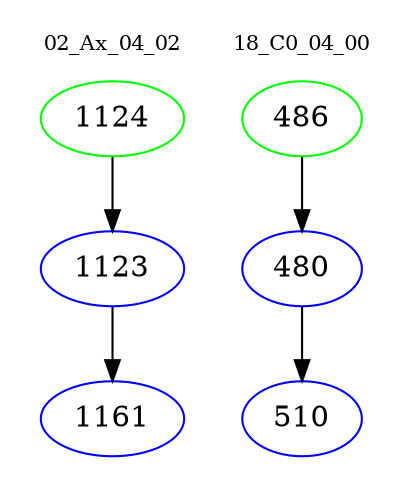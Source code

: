 digraph{
subgraph cluster_0 {
color = white
label = "02_Ax_04_02";
fontsize=10;
T0_1124 [label="1124", color="green"]
T0_1124 -> T0_1123 [color="black"]
T0_1123 [label="1123", color="blue"]
T0_1123 -> T0_1161 [color="black"]
T0_1161 [label="1161", color="blue"]
}
subgraph cluster_1 {
color = white
label = "18_C0_04_00";
fontsize=10;
T1_486 [label="486", color="green"]
T1_486 -> T1_480 [color="black"]
T1_480 [label="480", color="blue"]
T1_480 -> T1_510 [color="black"]
T1_510 [label="510", color="blue"]
}
}
